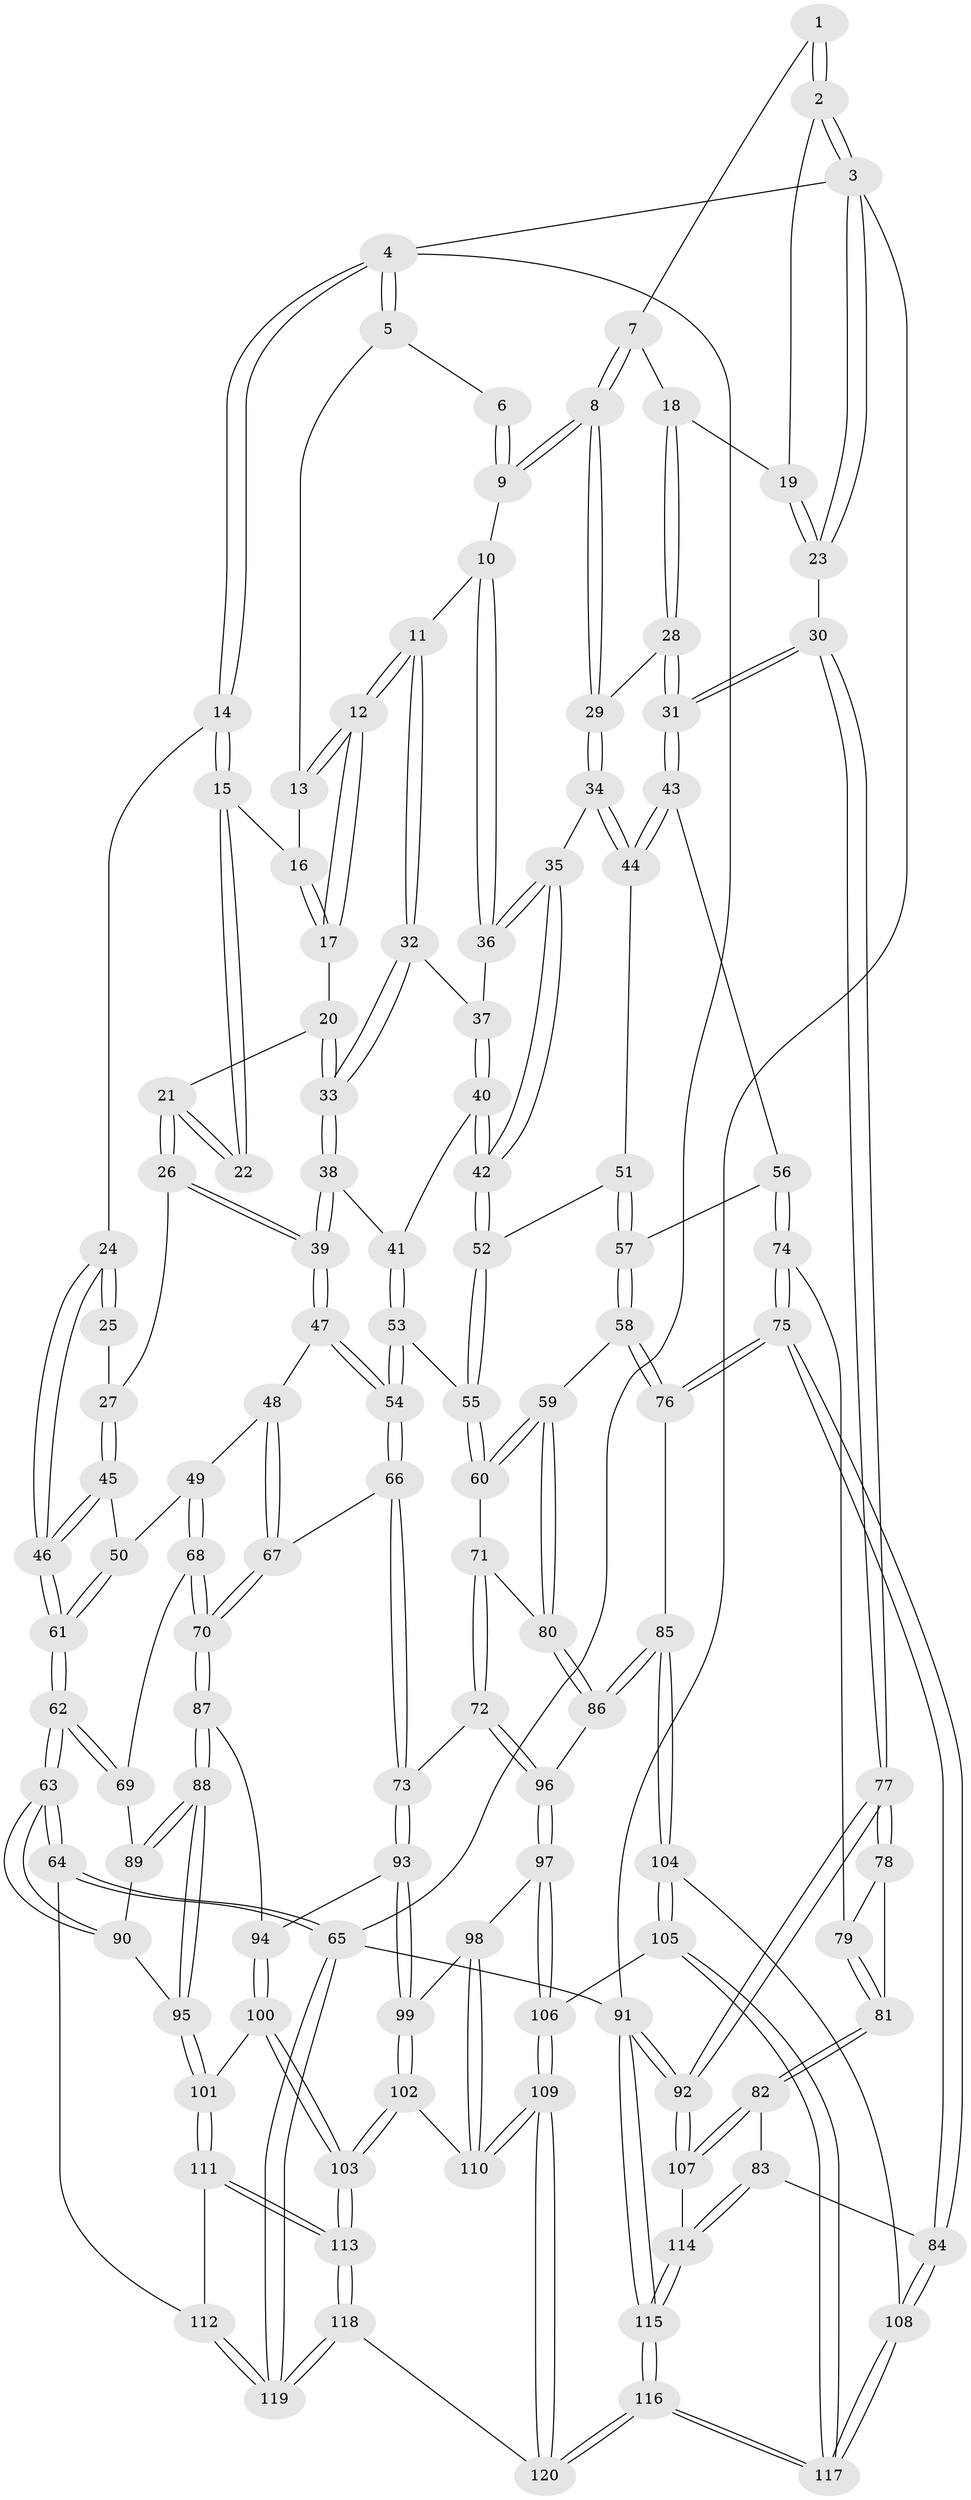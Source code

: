 // Generated by graph-tools (version 1.1) at 2025/00/03/09/25 05:00:09]
// undirected, 120 vertices, 297 edges
graph export_dot {
graph [start="1"]
  node [color=gray90,style=filled];
  1 [pos="+0.7077540247544775+0"];
  2 [pos="+1+0"];
  3 [pos="+1+0"];
  4 [pos="+0+0"];
  5 [pos="+0.32838742665031806+0"];
  6 [pos="+0.5967717605761786+0"];
  7 [pos="+0.7164239215618966+0.03119710207611669"];
  8 [pos="+0.6653984538888369+0.19952577334205449"];
  9 [pos="+0.5305913946409844+0.18012355199418756"];
  10 [pos="+0.5196317170655641+0.18512654660301894"];
  11 [pos="+0.47279089106752414+0.1903162749210187"];
  12 [pos="+0.4714593374763158+0.1896121773463333"];
  13 [pos="+0.32141547132590814+0"];
  14 [pos="+0+0"];
  15 [pos="+0.20897127534286622+0.07200417631874448"];
  16 [pos="+0.27460637026575363+0"];
  17 [pos="+0.36148408087947703+0.1907466452715976"];
  18 [pos="+0.8636746405477341+0.1695067439729339"];
  19 [pos="+0.8909716485054017+0.13438112789148127"];
  20 [pos="+0.2933464999003502+0.22221197471644566"];
  21 [pos="+0.23798657227175216+0.22382572853783758"];
  22 [pos="+0.19928864868926702+0.15179912614496438"];
  23 [pos="+1+0.2869402679256759"];
  24 [pos="+0+0.18316335410326903"];
  25 [pos="+0.07358127686969006+0.17916590952281927"];
  26 [pos="+0.19552876657682203+0.3203496090891855"];
  27 [pos="+0.17809446179322516+0.3241367057264493"];
  28 [pos="+0.8369385598365228+0.24821106504280452"];
  29 [pos="+0.7390697956919096+0.2743109841500617"];
  30 [pos="+1+0.4274790575030054"];
  31 [pos="+1+0.4195714764640815"];
  32 [pos="+0.428033847064859+0.3224107006004831"];
  33 [pos="+0.3754604150270433+0.3492364177898561"];
  34 [pos="+0.7227108471391579+0.3195045418940823"];
  35 [pos="+0.580404925646064+0.3573442546421217"];
  36 [pos="+0.5517622248901368+0.3189836613826049"];
  37 [pos="+0.46615641195511304+0.3569363677671695"];
  38 [pos="+0.35212501795884504+0.38011599321861883"];
  39 [pos="+0.2757613265212497+0.4093571016425209"];
  40 [pos="+0.513771592206405+0.4384801574712525"];
  41 [pos="+0.41416985645623466+0.4481514157967168"];
  42 [pos="+0.531040737042279+0.44858446215486164"];
  43 [pos="+0.9757251576507071+0.46203971577423525"];
  44 [pos="+0.7246497257224457+0.3515401370989289"];
  45 [pos="+0.1462676817160172+0.3359054760021676"];
  46 [pos="+0+0.25023919375847553"];
  47 [pos="+0.2634853661904982+0.48511985349319636"];
  48 [pos="+0.21491855624489306+0.5171627675057714"];
  49 [pos="+0.1622846372154829+0.5293079243814948"];
  50 [pos="+0.10210977880768315+0.481822636532454"];
  51 [pos="+0.7220212261300079+0.4336010627235226"];
  52 [pos="+0.5343837153405953+0.4553796324012779"];
  53 [pos="+0.3796650829851128+0.5458284428074326"];
  54 [pos="+0.3679811271623099+0.5589695994641765"];
  55 [pos="+0.534561772184657+0.4881392150841695"];
  56 [pos="+0.812011581875936+0.534179710114004"];
  57 [pos="+0.756761774175737+0.5217514665440969"];
  58 [pos="+0.686911830539568+0.5828006635418486"];
  59 [pos="+0.6074592931195129+0.5780464851996904"];
  60 [pos="+0.5587783878626787+0.553925823529247"];
  61 [pos="+0+0.47617777425922797"];
  62 [pos="+0+0.5723697974132721"];
  63 [pos="+0+0.7444998264348597"];
  64 [pos="+0+0.8060623858647724"];
  65 [pos="+0+1"];
  66 [pos="+0.3838394840070467+0.6293422781685276"];
  67 [pos="+0.2515403200509676+0.6183045280544134"];
  68 [pos="+0.1253289881211261+0.6330321705140687"];
  69 [pos="+0.12247343880722439+0.6346295359490661"];
  70 [pos="+0.2122107338636196+0.680399797475411"];
  71 [pos="+0.5098265310163594+0.5951666897205817"];
  72 [pos="+0.4056153785051497+0.6613665252691087"];
  73 [pos="+0.4001824908554798+0.660124623071678"];
  74 [pos="+0.8361882405063532+0.6067508636293092"];
  75 [pos="+0.7895446650734206+0.7674067532382626"];
  76 [pos="+0.697207903773307+0.6852553260489956"];
  77 [pos="+1+0.6704237715050227"];
  78 [pos="+1+0.7035299260180613"];
  79 [pos="+0.8446823455215982+0.6126180465368998"];
  80 [pos="+0.5681650874711108+0.7055925603017016"];
  81 [pos="+0.9074947193246495+0.7596696670135521"];
  82 [pos="+0.870393838390678+0.783090250470114"];
  83 [pos="+0.8267397722057671+0.8016049210478423"];
  84 [pos="+0.8013086954884577+0.7940671864709122"];
  85 [pos="+0.5772978151787908+0.7595242661854636"];
  86 [pos="+0.5612058534961287+0.7508712203662546"];
  87 [pos="+0.2240696270948579+0.700435258808306"];
  88 [pos="+0.12566312151957193+0.7835255668304029"];
  89 [pos="+0.11989218741654563+0.6428449952881429"];
  90 [pos="+0.050012305895700535+0.7228624509247161"];
  91 [pos="+1+1"];
  92 [pos="+1+0.8807768549918275"];
  93 [pos="+0.37805912993163865+0.6819836438470465"];
  94 [pos="+0.2648947631814188+0.7280613908681483"];
  95 [pos="+0.12327829772214559+0.7894363617217857"];
  96 [pos="+0.4976250127509434+0.7480517170593272"];
  97 [pos="+0.47869559312774834+0.7888442565072364"];
  98 [pos="+0.43817596755269034+0.8203132110285803"];
  99 [pos="+0.3605652253628448+0.8377584560527088"];
  100 [pos="+0.2529762060913499+0.8305624464865277"];
  101 [pos="+0.12316768056166318+0.7991789833940517"];
  102 [pos="+0.33497165105454213+0.8687991036861991"];
  103 [pos="+0.2878592993161962+0.8937882707152702"];
  104 [pos="+0.614045611688185+0.8307623976224024"];
  105 [pos="+0.5565172873613546+0.9046552579478441"];
  106 [pos="+0.5080034600674961+0.9119021016201315"];
  107 [pos="+0.9991714332101324+0.884487777517031"];
  108 [pos="+0.7098021179594332+0.8613199896879872"];
  109 [pos="+0.48030186474814074+0.9312952676546015"];
  110 [pos="+0.45015049478466507+0.9065712666569912"];
  111 [pos="+0.07656829606913979+0.8538929645119038"];
  112 [pos="+0.015480395575449304+0.852547334448182"];
  113 [pos="+0.2330684231788303+1"];
  114 [pos="+0.877826274297092+0.9180718383067905"];
  115 [pos="+0.8439510037939661+1"];
  116 [pos="+0.7348594003265444+1"];
  117 [pos="+0.7051314794216447+1"];
  118 [pos="+0.24012090940927508+1"];
  119 [pos="+0.11663460670588255+1"];
  120 [pos="+0.3829624863675361+1"];
  1 -- 2;
  1 -- 2;
  1 -- 7;
  2 -- 3;
  2 -- 3;
  2 -- 19;
  3 -- 4;
  3 -- 23;
  3 -- 23;
  3 -- 91;
  4 -- 5;
  4 -- 5;
  4 -- 14;
  4 -- 14;
  4 -- 65;
  5 -- 6;
  5 -- 13;
  6 -- 9;
  6 -- 9;
  7 -- 8;
  7 -- 8;
  7 -- 18;
  8 -- 9;
  8 -- 9;
  8 -- 29;
  8 -- 29;
  9 -- 10;
  10 -- 11;
  10 -- 36;
  10 -- 36;
  11 -- 12;
  11 -- 12;
  11 -- 32;
  11 -- 32;
  12 -- 13;
  12 -- 13;
  12 -- 17;
  12 -- 17;
  13 -- 16;
  14 -- 15;
  14 -- 15;
  14 -- 24;
  15 -- 16;
  15 -- 22;
  15 -- 22;
  16 -- 17;
  16 -- 17;
  17 -- 20;
  18 -- 19;
  18 -- 28;
  18 -- 28;
  19 -- 23;
  19 -- 23;
  20 -- 21;
  20 -- 33;
  20 -- 33;
  21 -- 22;
  21 -- 22;
  21 -- 26;
  21 -- 26;
  23 -- 30;
  24 -- 25;
  24 -- 25;
  24 -- 46;
  24 -- 46;
  25 -- 27;
  26 -- 27;
  26 -- 39;
  26 -- 39;
  27 -- 45;
  27 -- 45;
  28 -- 29;
  28 -- 31;
  28 -- 31;
  29 -- 34;
  29 -- 34;
  30 -- 31;
  30 -- 31;
  30 -- 77;
  30 -- 77;
  31 -- 43;
  31 -- 43;
  32 -- 33;
  32 -- 33;
  32 -- 37;
  33 -- 38;
  33 -- 38;
  34 -- 35;
  34 -- 44;
  34 -- 44;
  35 -- 36;
  35 -- 36;
  35 -- 42;
  35 -- 42;
  36 -- 37;
  37 -- 40;
  37 -- 40;
  38 -- 39;
  38 -- 39;
  38 -- 41;
  39 -- 47;
  39 -- 47;
  40 -- 41;
  40 -- 42;
  40 -- 42;
  41 -- 53;
  41 -- 53;
  42 -- 52;
  42 -- 52;
  43 -- 44;
  43 -- 44;
  43 -- 56;
  44 -- 51;
  45 -- 46;
  45 -- 46;
  45 -- 50;
  46 -- 61;
  46 -- 61;
  47 -- 48;
  47 -- 54;
  47 -- 54;
  48 -- 49;
  48 -- 67;
  48 -- 67;
  49 -- 50;
  49 -- 68;
  49 -- 68;
  50 -- 61;
  50 -- 61;
  51 -- 52;
  51 -- 57;
  51 -- 57;
  52 -- 55;
  52 -- 55;
  53 -- 54;
  53 -- 54;
  53 -- 55;
  54 -- 66;
  54 -- 66;
  55 -- 60;
  55 -- 60;
  56 -- 57;
  56 -- 74;
  56 -- 74;
  57 -- 58;
  57 -- 58;
  58 -- 59;
  58 -- 76;
  58 -- 76;
  59 -- 60;
  59 -- 60;
  59 -- 80;
  59 -- 80;
  60 -- 71;
  61 -- 62;
  61 -- 62;
  62 -- 63;
  62 -- 63;
  62 -- 69;
  62 -- 69;
  63 -- 64;
  63 -- 64;
  63 -- 90;
  63 -- 90;
  64 -- 65;
  64 -- 65;
  64 -- 112;
  65 -- 119;
  65 -- 119;
  65 -- 91;
  66 -- 67;
  66 -- 73;
  66 -- 73;
  67 -- 70;
  67 -- 70;
  68 -- 69;
  68 -- 70;
  68 -- 70;
  69 -- 89;
  70 -- 87;
  70 -- 87;
  71 -- 72;
  71 -- 72;
  71 -- 80;
  72 -- 73;
  72 -- 96;
  72 -- 96;
  73 -- 93;
  73 -- 93;
  74 -- 75;
  74 -- 75;
  74 -- 79;
  75 -- 76;
  75 -- 76;
  75 -- 84;
  75 -- 84;
  76 -- 85;
  77 -- 78;
  77 -- 78;
  77 -- 92;
  77 -- 92;
  78 -- 79;
  78 -- 81;
  79 -- 81;
  79 -- 81;
  80 -- 86;
  80 -- 86;
  81 -- 82;
  81 -- 82;
  82 -- 83;
  82 -- 107;
  82 -- 107;
  83 -- 84;
  83 -- 114;
  83 -- 114;
  84 -- 108;
  84 -- 108;
  85 -- 86;
  85 -- 86;
  85 -- 104;
  85 -- 104;
  86 -- 96;
  87 -- 88;
  87 -- 88;
  87 -- 94;
  88 -- 89;
  88 -- 89;
  88 -- 95;
  88 -- 95;
  89 -- 90;
  90 -- 95;
  91 -- 92;
  91 -- 92;
  91 -- 115;
  91 -- 115;
  92 -- 107;
  92 -- 107;
  93 -- 94;
  93 -- 99;
  93 -- 99;
  94 -- 100;
  94 -- 100;
  95 -- 101;
  95 -- 101;
  96 -- 97;
  96 -- 97;
  97 -- 98;
  97 -- 106;
  97 -- 106;
  98 -- 99;
  98 -- 110;
  98 -- 110;
  99 -- 102;
  99 -- 102;
  100 -- 101;
  100 -- 103;
  100 -- 103;
  101 -- 111;
  101 -- 111;
  102 -- 103;
  102 -- 103;
  102 -- 110;
  103 -- 113;
  103 -- 113;
  104 -- 105;
  104 -- 105;
  104 -- 108;
  105 -- 106;
  105 -- 117;
  105 -- 117;
  106 -- 109;
  106 -- 109;
  107 -- 114;
  108 -- 117;
  108 -- 117;
  109 -- 110;
  109 -- 110;
  109 -- 120;
  109 -- 120;
  111 -- 112;
  111 -- 113;
  111 -- 113;
  112 -- 119;
  112 -- 119;
  113 -- 118;
  113 -- 118;
  114 -- 115;
  114 -- 115;
  115 -- 116;
  115 -- 116;
  116 -- 117;
  116 -- 117;
  116 -- 120;
  116 -- 120;
  118 -- 119;
  118 -- 119;
  118 -- 120;
}
